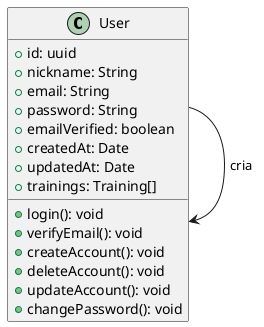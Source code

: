 @startuml DiagramName

class User {
  + id: uuid
  + nickname: String
  + email: String
  + password: String
  + emailVerified: boolean
  + createdAt: Date
  + updatedAt: Date
  + login(): void
  + verifyEmail(): void
  + createAccount(): void
  + deleteAccount(): void
  + updateAccount(): void
  + changePassword(): void
  + trainings: Training[]
  }




User --> User : cria


@enduml